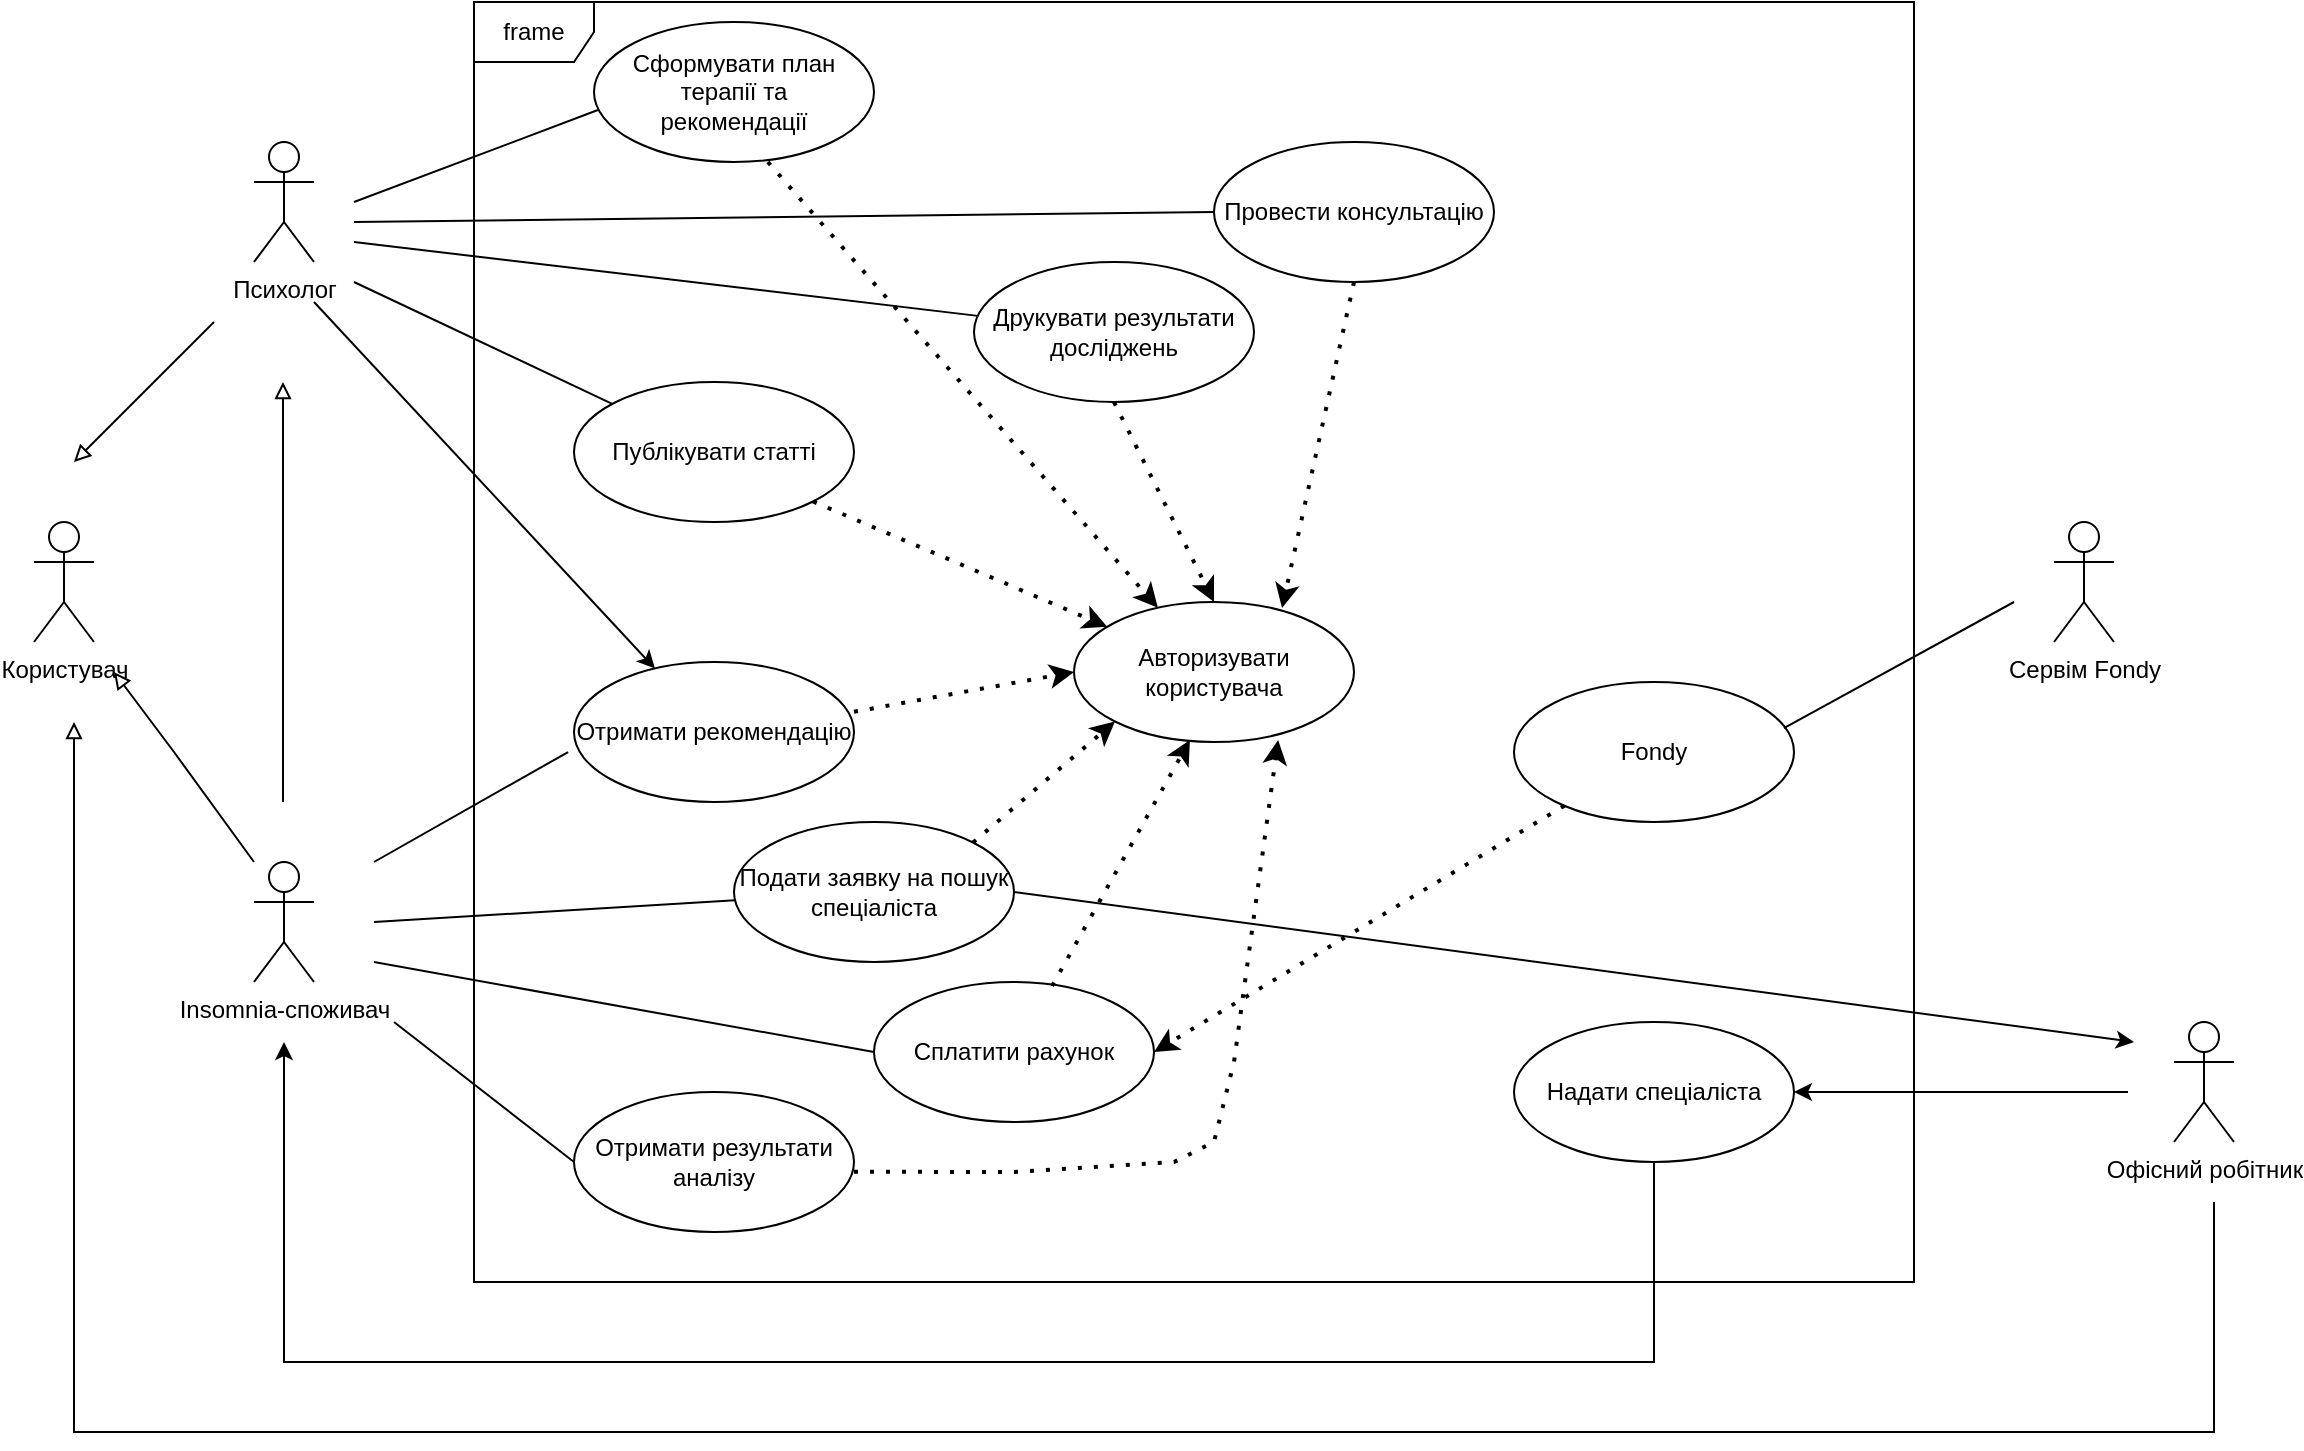 <mxfile version="20.3.0" type="github"><diagram id="C5RBs43oDa-KdzZeNtuy" name="Page-1"><mxGraphModel dx="2303" dy="743" grid="1" gridSize="10" guides="1" tooltips="1" connect="1" arrows="1" fold="1" page="1" pageScale="1" pageWidth="827" pageHeight="1169" math="0" shadow="0"><root><mxCell id="WIyWlLk6GJQsqaUBKTNV-0"/><mxCell id="WIyWlLk6GJQsqaUBKTNV-1" parent="WIyWlLk6GJQsqaUBKTNV-0"/><mxCell id="HAlKXmDzrB93N0-EfDcC-2" value="frame" style="shape=umlFrame;whiteSpace=wrap;html=1;" parent="WIyWlLk6GJQsqaUBKTNV-1" vertex="1"><mxGeometry y="40" width="720" height="640" as="geometry"/></mxCell><mxCell id="HAlKXmDzrB93N0-EfDcC-1" value="Сформувати план терапії та &lt;br&gt;рекомендації" style="ellipse;whiteSpace=wrap;html=1;" parent="WIyWlLk6GJQsqaUBKTNV-1" vertex="1"><mxGeometry x="60" y="50" width="140" height="70" as="geometry"/></mxCell><mxCell id="HAlKXmDzrB93N0-EfDcC-3" value="Авторизувати користувача" style="ellipse;whiteSpace=wrap;html=1;" parent="WIyWlLk6GJQsqaUBKTNV-1" vertex="1"><mxGeometry x="300" y="340" width="140" height="70" as="geometry"/></mxCell><mxCell id="HAlKXmDzrB93N0-EfDcC-4" value="Психолог" style="shape=umlActor;verticalLabelPosition=bottom;verticalAlign=top;html=1;" parent="WIyWlLk6GJQsqaUBKTNV-1" vertex="1"><mxGeometry x="-110" y="110" width="30" height="60" as="geometry"/></mxCell><mxCell id="xgJl-UsMTcOw9ZTmGu5u-63" style="edgeStyle=orthogonalEdgeStyle;rounded=0;orthogonalLoop=1;jettySize=auto;html=1;endArrow=block;endFill=0;" edge="1" parent="WIyWlLk6GJQsqaUBKTNV-1"><mxGeometry relative="1" as="geometry"><mxPoint x="-200" y="400" as="targetPoint"/><mxPoint x="870" y="640" as="sourcePoint"/><Array as="points"><mxPoint x="870" y="640"/><mxPoint x="870" y="755"/><mxPoint x="-200" y="755"/></Array></mxGeometry></mxCell><mxCell id="HAlKXmDzrB93N0-EfDcC-6" value="Офісний робітник" style="shape=umlActor;verticalLabelPosition=bottom;verticalAlign=top;html=1;" parent="WIyWlLk6GJQsqaUBKTNV-1" vertex="1"><mxGeometry x="850" y="550" width="30" height="60" as="geometry"/></mxCell><mxCell id="HAlKXmDzrB93N0-EfDcC-8" value="Провести консультацію" style="ellipse;whiteSpace=wrap;html=1;" parent="WIyWlLk6GJQsqaUBKTNV-1" vertex="1"><mxGeometry x="370" y="110" width="140" height="70" as="geometry"/></mxCell><mxCell id="xgJl-UsMTcOw9ZTmGu5u-0" value="Insomnia-споживач" style="shape=umlActor;verticalLabelPosition=bottom;verticalAlign=top;html=1;" vertex="1" parent="WIyWlLk6GJQsqaUBKTNV-1"><mxGeometry x="-110" y="470" width="30" height="60" as="geometry"/></mxCell><mxCell id="xgJl-UsMTcOw9ZTmGu5u-4" value="Користувач" style="shape=umlActor;verticalLabelPosition=bottom;verticalAlign=top;html=1;" vertex="1" parent="WIyWlLk6GJQsqaUBKTNV-1"><mxGeometry x="-220" y="300" width="30" height="60" as="geometry"/></mxCell><mxCell id="xgJl-UsMTcOw9ZTmGu5u-10" value="" style="endArrow=block;html=1;rounded=0;endFill=0;" edge="1" parent="WIyWlLk6GJQsqaUBKTNV-1"><mxGeometry width="50" height="50" relative="1" as="geometry"><mxPoint x="-150" y="415" as="sourcePoint"/><mxPoint x="-180" y="375" as="targetPoint"/><Array as="points"><mxPoint x="-110" y="470"/><mxPoint x="-150" y="415"/></Array></mxGeometry></mxCell><mxCell id="xgJl-UsMTcOw9ZTmGu5u-11" value="" style="endArrow=block;html=1;rounded=0;endFill=0;" edge="1" parent="WIyWlLk6GJQsqaUBKTNV-1"><mxGeometry width="50" height="50" relative="1" as="geometry"><mxPoint x="-130" y="200" as="sourcePoint"/><mxPoint x="-200" y="270" as="targetPoint"/><Array as="points"/></mxGeometry></mxCell><mxCell id="xgJl-UsMTcOw9ZTmGu5u-15" value="Друкувати результати досліджень" style="ellipse;whiteSpace=wrap;html=1;" vertex="1" parent="WIyWlLk6GJQsqaUBKTNV-1"><mxGeometry x="250" y="170" width="140" height="70" as="geometry"/></mxCell><mxCell id="xgJl-UsMTcOw9ZTmGu5u-17" value="Отримати результати аналізу" style="ellipse;whiteSpace=wrap;html=1;" vertex="1" parent="WIyWlLk6GJQsqaUBKTNV-1"><mxGeometry x="50" y="585" width="140" height="70" as="geometry"/></mxCell><mxCell id="xgJl-UsMTcOw9ZTmGu5u-18" value="Публікувати статті" style="ellipse;whiteSpace=wrap;html=1;" vertex="1" parent="WIyWlLk6GJQsqaUBKTNV-1"><mxGeometry x="50" y="230" width="140" height="70" as="geometry"/></mxCell><mxCell id="xgJl-UsMTcOw9ZTmGu5u-20" value="Подати заявку на пошук спеціаліста" style="ellipse;whiteSpace=wrap;html=1;" vertex="1" parent="WIyWlLk6GJQsqaUBKTNV-1"><mxGeometry x="130" y="450" width="140" height="70" as="geometry"/></mxCell><mxCell id="xgJl-UsMTcOw9ZTmGu5u-82" style="edgeStyle=orthogonalEdgeStyle;rounded=0;orthogonalLoop=1;jettySize=auto;html=1;endArrow=classic;endFill=1;" edge="1" parent="WIyWlLk6GJQsqaUBKTNV-1" source="xgJl-UsMTcOw9ZTmGu5u-22"><mxGeometry relative="1" as="geometry"><mxPoint x="-95" y="560" as="targetPoint"/><Array as="points"><mxPoint x="590" y="720"/><mxPoint x="-95" y="720"/></Array></mxGeometry></mxCell><mxCell id="xgJl-UsMTcOw9ZTmGu5u-22" value="Надати спеціаліста" style="ellipse;whiteSpace=wrap;html=1;" vertex="1" parent="WIyWlLk6GJQsqaUBKTNV-1"><mxGeometry x="520" y="550" width="140" height="70" as="geometry"/></mxCell><mxCell id="xgJl-UsMTcOw9ZTmGu5u-23" value="Отримати рекомендацію" style="ellipse;whiteSpace=wrap;html=1;" vertex="1" parent="WIyWlLk6GJQsqaUBKTNV-1"><mxGeometry x="50" y="370" width="140" height="70" as="geometry"/></mxCell><mxCell id="xgJl-UsMTcOw9ZTmGu5u-24" value="Fondy" style="ellipse;whiteSpace=wrap;html=1;" vertex="1" parent="WIyWlLk6GJQsqaUBKTNV-1"><mxGeometry x="520" y="380" width="140" height="70" as="geometry"/></mxCell><mxCell id="xgJl-UsMTcOw9ZTmGu5u-30" value="" style="endArrow=none;html=1;rounded=0;" edge="1" parent="WIyWlLk6GJQsqaUBKTNV-1" target="xgJl-UsMTcOw9ZTmGu5u-18"><mxGeometry width="50" height="50" relative="1" as="geometry"><mxPoint x="-60" y="180" as="sourcePoint"/><mxPoint x="-10" y="115" as="targetPoint"/></mxGeometry></mxCell><mxCell id="xgJl-UsMTcOw9ZTmGu5u-34" value="" style="endArrow=none;html=1;rounded=0;entryX=0.014;entryY=0.629;entryDx=0;entryDy=0;entryPerimeter=0;" edge="1" parent="WIyWlLk6GJQsqaUBKTNV-1" target="HAlKXmDzrB93N0-EfDcC-1"><mxGeometry width="50" height="50" relative="1" as="geometry"><mxPoint x="-60" y="140" as="sourcePoint"/><mxPoint x="-10" y="90" as="targetPoint"/></mxGeometry></mxCell><mxCell id="xgJl-UsMTcOw9ZTmGu5u-41" value="" style="endArrow=none;html=1;rounded=0;entryX=0;entryY=0.5;entryDx=0;entryDy=0;" edge="1" parent="WIyWlLk6GJQsqaUBKTNV-1" target="xgJl-UsMTcOw9ZTmGu5u-37"><mxGeometry width="50" height="50" relative="1" as="geometry"><mxPoint x="-50" y="520" as="sourcePoint"/><mxPoint x="50" y="560" as="targetPoint"/><Array as="points"/></mxGeometry></mxCell><mxCell id="xgJl-UsMTcOw9ZTmGu5u-42" value="" style="endArrow=none;html=1;rounded=0;entryX=0;entryY=0.5;entryDx=0;entryDy=0;" edge="1" parent="WIyWlLk6GJQsqaUBKTNV-1" target="xgJl-UsMTcOw9ZTmGu5u-17"><mxGeometry width="50" height="50" relative="1" as="geometry"><mxPoint x="-40" y="550" as="sourcePoint"/><mxPoint x="21.96" y="430" as="targetPoint"/><Array as="points"/></mxGeometry></mxCell><mxCell id="xgJl-UsMTcOw9ZTmGu5u-43" value="" style="endArrow=none;html=1;rounded=0;entryX=-0.021;entryY=0.643;entryDx=0;entryDy=0;entryPerimeter=0;" edge="1" parent="WIyWlLk6GJQsqaUBKTNV-1" target="xgJl-UsMTcOw9ZTmGu5u-23"><mxGeometry width="50" height="50" relative="1" as="geometry"><mxPoint x="-50" y="470" as="sourcePoint"/><mxPoint x="60.503" y="540.001" as="targetPoint"/></mxGeometry></mxCell><mxCell id="xgJl-UsMTcOw9ZTmGu5u-44" value="" style="endArrow=block;html=1;rounded=0;endFill=0;" edge="1" parent="WIyWlLk6GJQsqaUBKTNV-1"><mxGeometry width="50" height="50" relative="1" as="geometry"><mxPoint x="-95.5" y="440" as="sourcePoint"/><mxPoint x="-95.5" y="230" as="targetPoint"/><Array as="points"><mxPoint x="-95.5" y="440"/></Array></mxGeometry></mxCell><mxCell id="xgJl-UsMTcOw9ZTmGu5u-50" value="" style="endArrow=classic;dashed=1;html=1;dashPattern=1 3;strokeWidth=2;rounded=0;endFill=1;entryX=0;entryY=0.5;entryDx=0;entryDy=0;" edge="1" parent="WIyWlLk6GJQsqaUBKTNV-1" target="HAlKXmDzrB93N0-EfDcC-3"><mxGeometry width="50" height="50" relative="1" as="geometry"><mxPoint x="190" y="394.89" as="sourcePoint"/><mxPoint x="314.314" y="290.0" as="targetPoint"/></mxGeometry></mxCell><mxCell id="xgJl-UsMTcOw9ZTmGu5u-52" value="" style="endArrow=classic;dashed=1;html=1;dashPattern=1 3;strokeWidth=2;rounded=0;endFill=1;entryX=0.5;entryY=0;entryDx=0;entryDy=0;exitX=0.5;exitY=1;exitDx=0;exitDy=0;" edge="1" parent="WIyWlLk6GJQsqaUBKTNV-1" source="xgJl-UsMTcOw9ZTmGu5u-15" target="HAlKXmDzrB93N0-EfDcC-3"><mxGeometry width="50" height="50" relative="1" as="geometry"><mxPoint x="290" y="260.0" as="sourcePoint"/><mxPoint x="390" y="220.11" as="targetPoint"/></mxGeometry></mxCell><mxCell id="xgJl-UsMTcOw9ZTmGu5u-53" value="" style="endArrow=classic;dashed=1;html=1;dashPattern=1 3;strokeWidth=2;rounded=0;endFill=1;entryX=0.743;entryY=0.043;entryDx=0;entryDy=0;entryPerimeter=0;exitX=0.5;exitY=1;exitDx=0;exitDy=0;" edge="1" parent="WIyWlLk6GJQsqaUBKTNV-1" source="HAlKXmDzrB93N0-EfDcC-8" target="HAlKXmDzrB93N0-EfDcC-3"><mxGeometry width="50" height="50" relative="1" as="geometry"><mxPoint x="360" y="150" as="sourcePoint"/><mxPoint x="430" y="210" as="targetPoint"/><Array as="points"/></mxGeometry></mxCell><mxCell id="xgJl-UsMTcOw9ZTmGu5u-54" value="" style="endArrow=classic;dashed=1;html=1;dashPattern=1 3;strokeWidth=2;rounded=0;endFill=1;exitX=1;exitY=1;exitDx=0;exitDy=0;" edge="1" parent="WIyWlLk6GJQsqaUBKTNV-1" source="xgJl-UsMTcOw9ZTmGu5u-18" target="HAlKXmDzrB93N0-EfDcC-3"><mxGeometry width="50" height="50" relative="1" as="geometry"><mxPoint x="160" y="290.0" as="sourcePoint"/><mxPoint x="260" y="250.11" as="targetPoint"/></mxGeometry></mxCell><mxCell id="xgJl-UsMTcOw9ZTmGu5u-57" value="" style="endArrow=none;html=1;rounded=0;" edge="1" parent="WIyWlLk6GJQsqaUBKTNV-1" target="xgJl-UsMTcOw9ZTmGu5u-20"><mxGeometry width="50" height="50" relative="1" as="geometry"><mxPoint x="-50" y="500" as="sourcePoint"/><mxPoint x="-10" y="440" as="targetPoint"/><Array as="points"/></mxGeometry></mxCell><mxCell id="xgJl-UsMTcOw9ZTmGu5u-60" value="Сервім Fondy" style="shape=umlActor;verticalLabelPosition=bottom;verticalAlign=top;html=1;" vertex="1" parent="WIyWlLk6GJQsqaUBKTNV-1"><mxGeometry x="790" y="300" width="30" height="60" as="geometry"/></mxCell><mxCell id="xgJl-UsMTcOw9ZTmGu5u-37" value="Сплатити рахунок" style="ellipse;whiteSpace=wrap;html=1;" vertex="1" parent="WIyWlLk6GJQsqaUBKTNV-1"><mxGeometry x="200" y="530" width="140" height="70" as="geometry"/></mxCell><mxCell id="xgJl-UsMTcOw9ZTmGu5u-70" value="" style="endArrow=none;html=1;rounded=0;exitX=0.964;exitY=0.329;exitDx=0;exitDy=0;exitPerimeter=0;" edge="1" parent="WIyWlLk6GJQsqaUBKTNV-1" source="xgJl-UsMTcOw9ZTmGu5u-24"><mxGeometry width="50" height="50" relative="1" as="geometry"><mxPoint x="670" y="600" as="sourcePoint"/><mxPoint x="770" y="340" as="targetPoint"/></mxGeometry></mxCell><mxCell id="xgJl-UsMTcOw9ZTmGu5u-72" value="" style="endArrow=classic;html=1;rounded=0;" edge="1" parent="WIyWlLk6GJQsqaUBKTNV-1" target="xgJl-UsMTcOw9ZTmGu5u-23"><mxGeometry width="50" height="50" relative="1" as="geometry"><mxPoint x="-80" y="190" as="sourcePoint"/><mxPoint x="-30" y="140" as="targetPoint"/><Array as="points"/></mxGeometry></mxCell><mxCell id="xgJl-UsMTcOw9ZTmGu5u-80" value="" style="endArrow=classic;html=1;rounded=0;exitX=1;exitY=0.5;exitDx=0;exitDy=0;" edge="1" parent="WIyWlLk6GJQsqaUBKTNV-1" source="xgJl-UsMTcOw9ZTmGu5u-20"><mxGeometry width="50" height="50" relative="1" as="geometry"><mxPoint x="490" y="470" as="sourcePoint"/><mxPoint x="830" y="560" as="targetPoint"/></mxGeometry></mxCell><mxCell id="xgJl-UsMTcOw9ZTmGu5u-83" value="" style="endArrow=classic;dashed=1;html=1;dashPattern=1 3;strokeWidth=2;rounded=0;endFill=1;entryX=0;entryY=1;entryDx=0;entryDy=0;exitX=1;exitY=0;exitDx=0;exitDy=0;" edge="1" parent="WIyWlLk6GJQsqaUBKTNV-1" source="xgJl-UsMTcOw9ZTmGu5u-20" target="HAlKXmDzrB93N0-EfDcC-3"><mxGeometry width="50" height="50" relative="1" as="geometry"><mxPoint x="280" y="430.0" as="sourcePoint"/><mxPoint x="380" y="390.11" as="targetPoint"/></mxGeometry></mxCell><mxCell id="xgJl-UsMTcOw9ZTmGu5u-84" value="" style="endArrow=classic;dashed=1;html=1;dashPattern=1 3;strokeWidth=2;rounded=0;endFill=1;entryX=0.729;entryY=0.986;entryDx=0;entryDy=0;entryPerimeter=0;" edge="1" parent="WIyWlLk6GJQsqaUBKTNV-1" target="HAlKXmDzrB93N0-EfDcC-3"><mxGeometry width="50" height="50" relative="1" as="geometry"><mxPoint x="190" y="624.89" as="sourcePoint"/><mxPoint x="370" y="380" as="targetPoint"/><Array as="points"><mxPoint x="270" y="625"/><mxPoint x="350" y="620"/><mxPoint x="370" y="610"/><mxPoint x="380" y="570"/></Array></mxGeometry></mxCell><mxCell id="xgJl-UsMTcOw9ZTmGu5u-85" value="" style="endArrow=classic;html=1;rounded=0;entryX=1;entryY=0.5;entryDx=0;entryDy=0;" edge="1" parent="WIyWlLk6GJQsqaUBKTNV-1" target="xgJl-UsMTcOw9ZTmGu5u-22"><mxGeometry width="50" height="50" relative="1" as="geometry"><mxPoint x="827" y="585" as="sourcePoint"/><mxPoint x="877" y="535" as="targetPoint"/></mxGeometry></mxCell><mxCell id="xgJl-UsMTcOw9ZTmGu5u-86" value="" style="endArrow=classic;dashed=1;html=1;dashPattern=1 3;strokeWidth=2;rounded=0;endFill=1;exitX=0.621;exitY=1;exitDx=0;exitDy=0;exitPerimeter=0;" edge="1" parent="WIyWlLk6GJQsqaUBKTNV-1" source="HAlKXmDzrB93N0-EfDcC-1" target="HAlKXmDzrB93N0-EfDcC-3"><mxGeometry width="50" height="50" relative="1" as="geometry"><mxPoint x="140" y="130" as="sourcePoint"/><mxPoint x="190" y="320" as="targetPoint"/></mxGeometry></mxCell><mxCell id="xgJl-UsMTcOw9ZTmGu5u-88" value="" style="endArrow=classic;dashed=1;html=1;dashPattern=1 3;strokeWidth=2;rounded=0;endFill=1;entryX=0.414;entryY=0.986;entryDx=0;entryDy=0;entryPerimeter=0;exitX=0.636;exitY=0.029;exitDx=0;exitDy=0;exitPerimeter=0;" edge="1" parent="WIyWlLk6GJQsqaUBKTNV-1" source="xgJl-UsMTcOw9ZTmGu5u-37" target="HAlKXmDzrB93N0-EfDcC-3"><mxGeometry width="50" height="50" relative="1" as="geometry"><mxPoint x="280" y="530.0" as="sourcePoint"/><mxPoint x="380" y="490.11" as="targetPoint"/><Array as="points"/></mxGeometry></mxCell><mxCell id="xgJl-UsMTcOw9ZTmGu5u-89" value="" style="endArrow=none;html=1;rounded=0;" edge="1" parent="WIyWlLk6GJQsqaUBKTNV-1" target="xgJl-UsMTcOw9ZTmGu5u-15"><mxGeometry width="50" height="50" relative="1" as="geometry"><mxPoint x="-60" y="160" as="sourcePoint"/><mxPoint y="110" as="targetPoint"/></mxGeometry></mxCell><mxCell id="xgJl-UsMTcOw9ZTmGu5u-90" value="" style="endArrow=none;html=1;rounded=0;entryX=0;entryY=0.5;entryDx=0;entryDy=0;" edge="1" parent="WIyWlLk6GJQsqaUBKTNV-1" target="HAlKXmDzrB93N0-EfDcC-8"><mxGeometry width="50" height="50" relative="1" as="geometry"><mxPoint x="-60" y="150" as="sourcePoint"/><mxPoint x="222.09" y="186.511" as="targetPoint"/><Array as="points"/></mxGeometry></mxCell><mxCell id="xgJl-UsMTcOw9ZTmGu5u-91" value="" style="endArrow=classic;dashed=1;html=1;dashPattern=1 3;strokeWidth=2;rounded=0;endFill=1;entryX=1;entryY=0.5;entryDx=0;entryDy=0;" edge="1" parent="WIyWlLk6GJQsqaUBKTNV-1" source="xgJl-UsMTcOw9ZTmGu5u-24" target="xgJl-UsMTcOw9ZTmGu5u-37"><mxGeometry width="50" height="50" relative="1" as="geometry"><mxPoint x="373.98" y="390" as="sourcePoint"/><mxPoint x="344" y="573.01" as="targetPoint"/><Array as="points"/></mxGeometry></mxCell></root></mxGraphModel></diagram></mxfile>